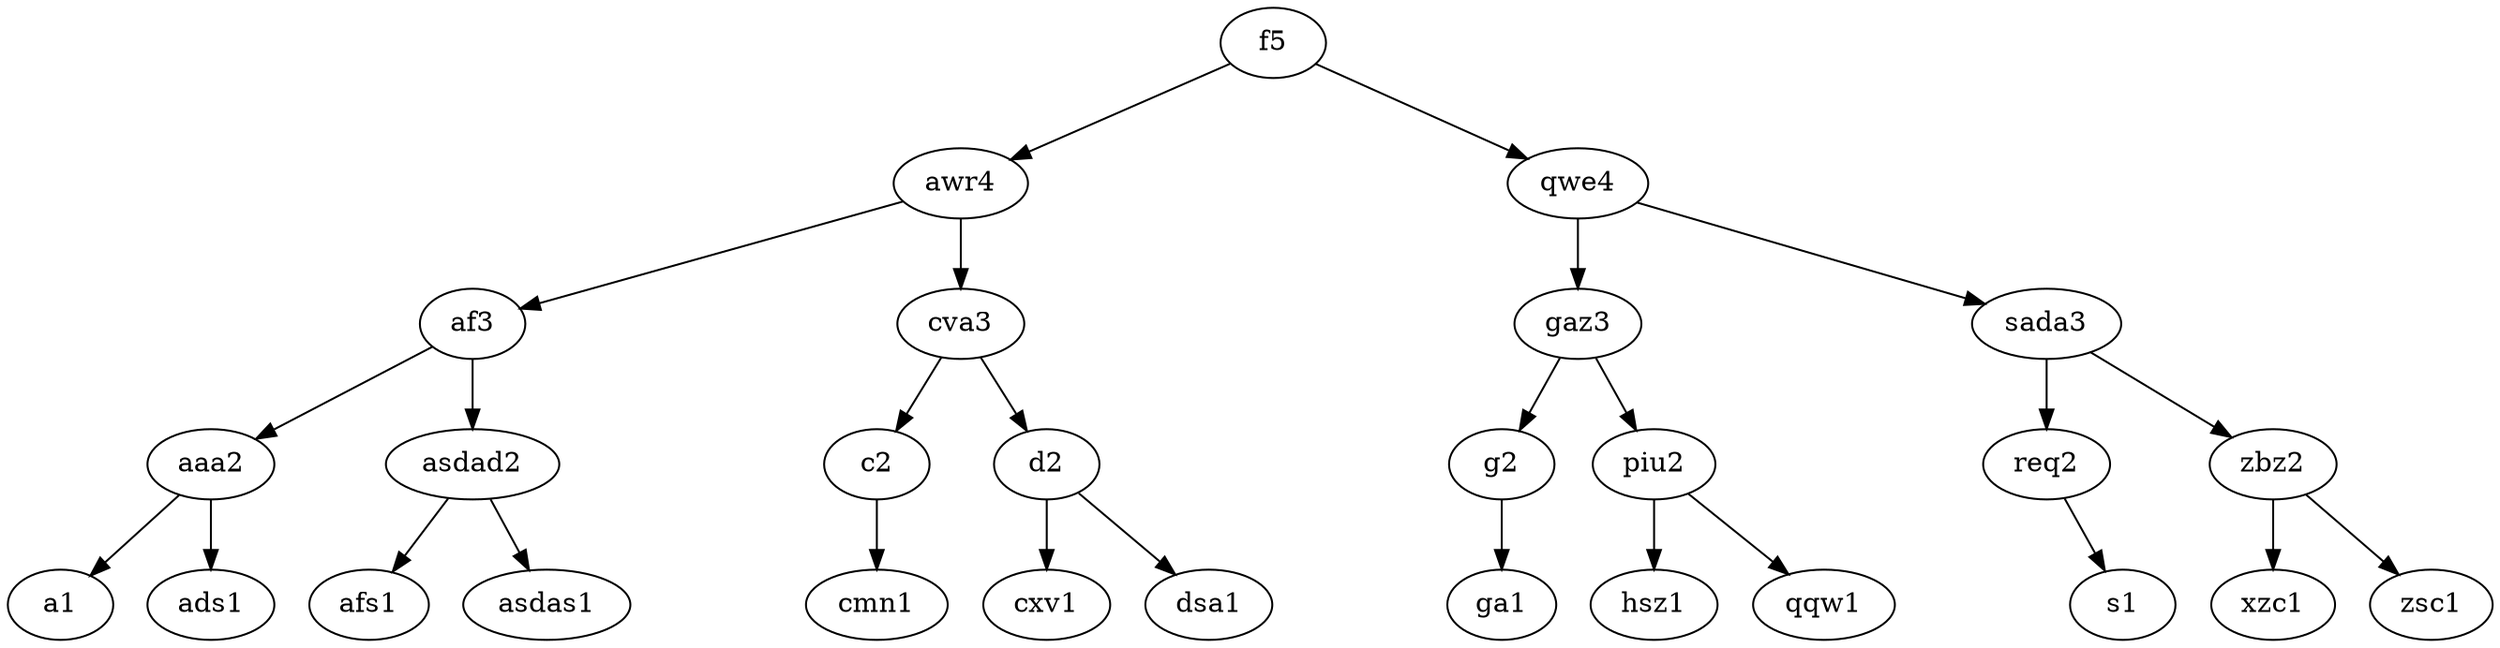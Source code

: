 digraph Tree{
	f5 -> awr4;
	awr4 -> af3;
	af3 -> aaa2;
	aaa2 -> a1;
	aaa2 -> ads1;
	af3 -> asdad2;
	asdad2 -> afs1;
	asdad2 -> asdas1;
	awr4 -> cva3;
	cva3 -> c2;
	0 [ label = "0", style = invis ];
	c2 -> 0 [ style = invis ];
	c2 -> cmn1;
	cva3 -> d2;
	d2 -> cxv1;
	d2 -> dsa1;
	f5 -> qwe4;
	qwe4 -> gaz3;
	gaz3 -> g2;
	1 [ label = "1", style = invis ];
	g2 -> 1 [ style = invis ];
	g2 -> ga1;
	gaz3 -> piu2;
	piu2 -> hsz1;
	piu2 -> qqw1;
	qwe4 -> sada3;
	sada3 -> req2;
	2 [ label = "2", style = invis ];
	req2 -> 2 [ style = invis ];
	req2 -> s1;
	sada3 -> zbz2;
	zbz2 -> xzc1;
	zbz2 -> zsc1;
}